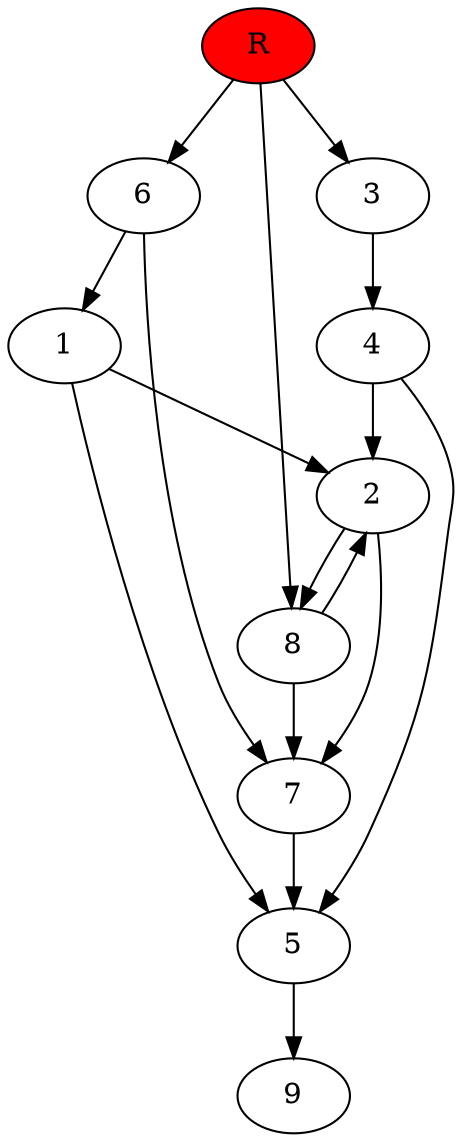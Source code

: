digraph prb63957 {
	1
	2
	3
	4
	5
	6
	7
	8
	R [fillcolor="#ff0000" style=filled]
	1 -> 2
	1 -> 5
	2 -> 7
	2 -> 8
	3 -> 4
	4 -> 2
	4 -> 5
	5 -> 9
	6 -> 1
	6 -> 7
	7 -> 5
	8 -> 2
	8 -> 7
	R -> 3
	R -> 6
	R -> 8
}

